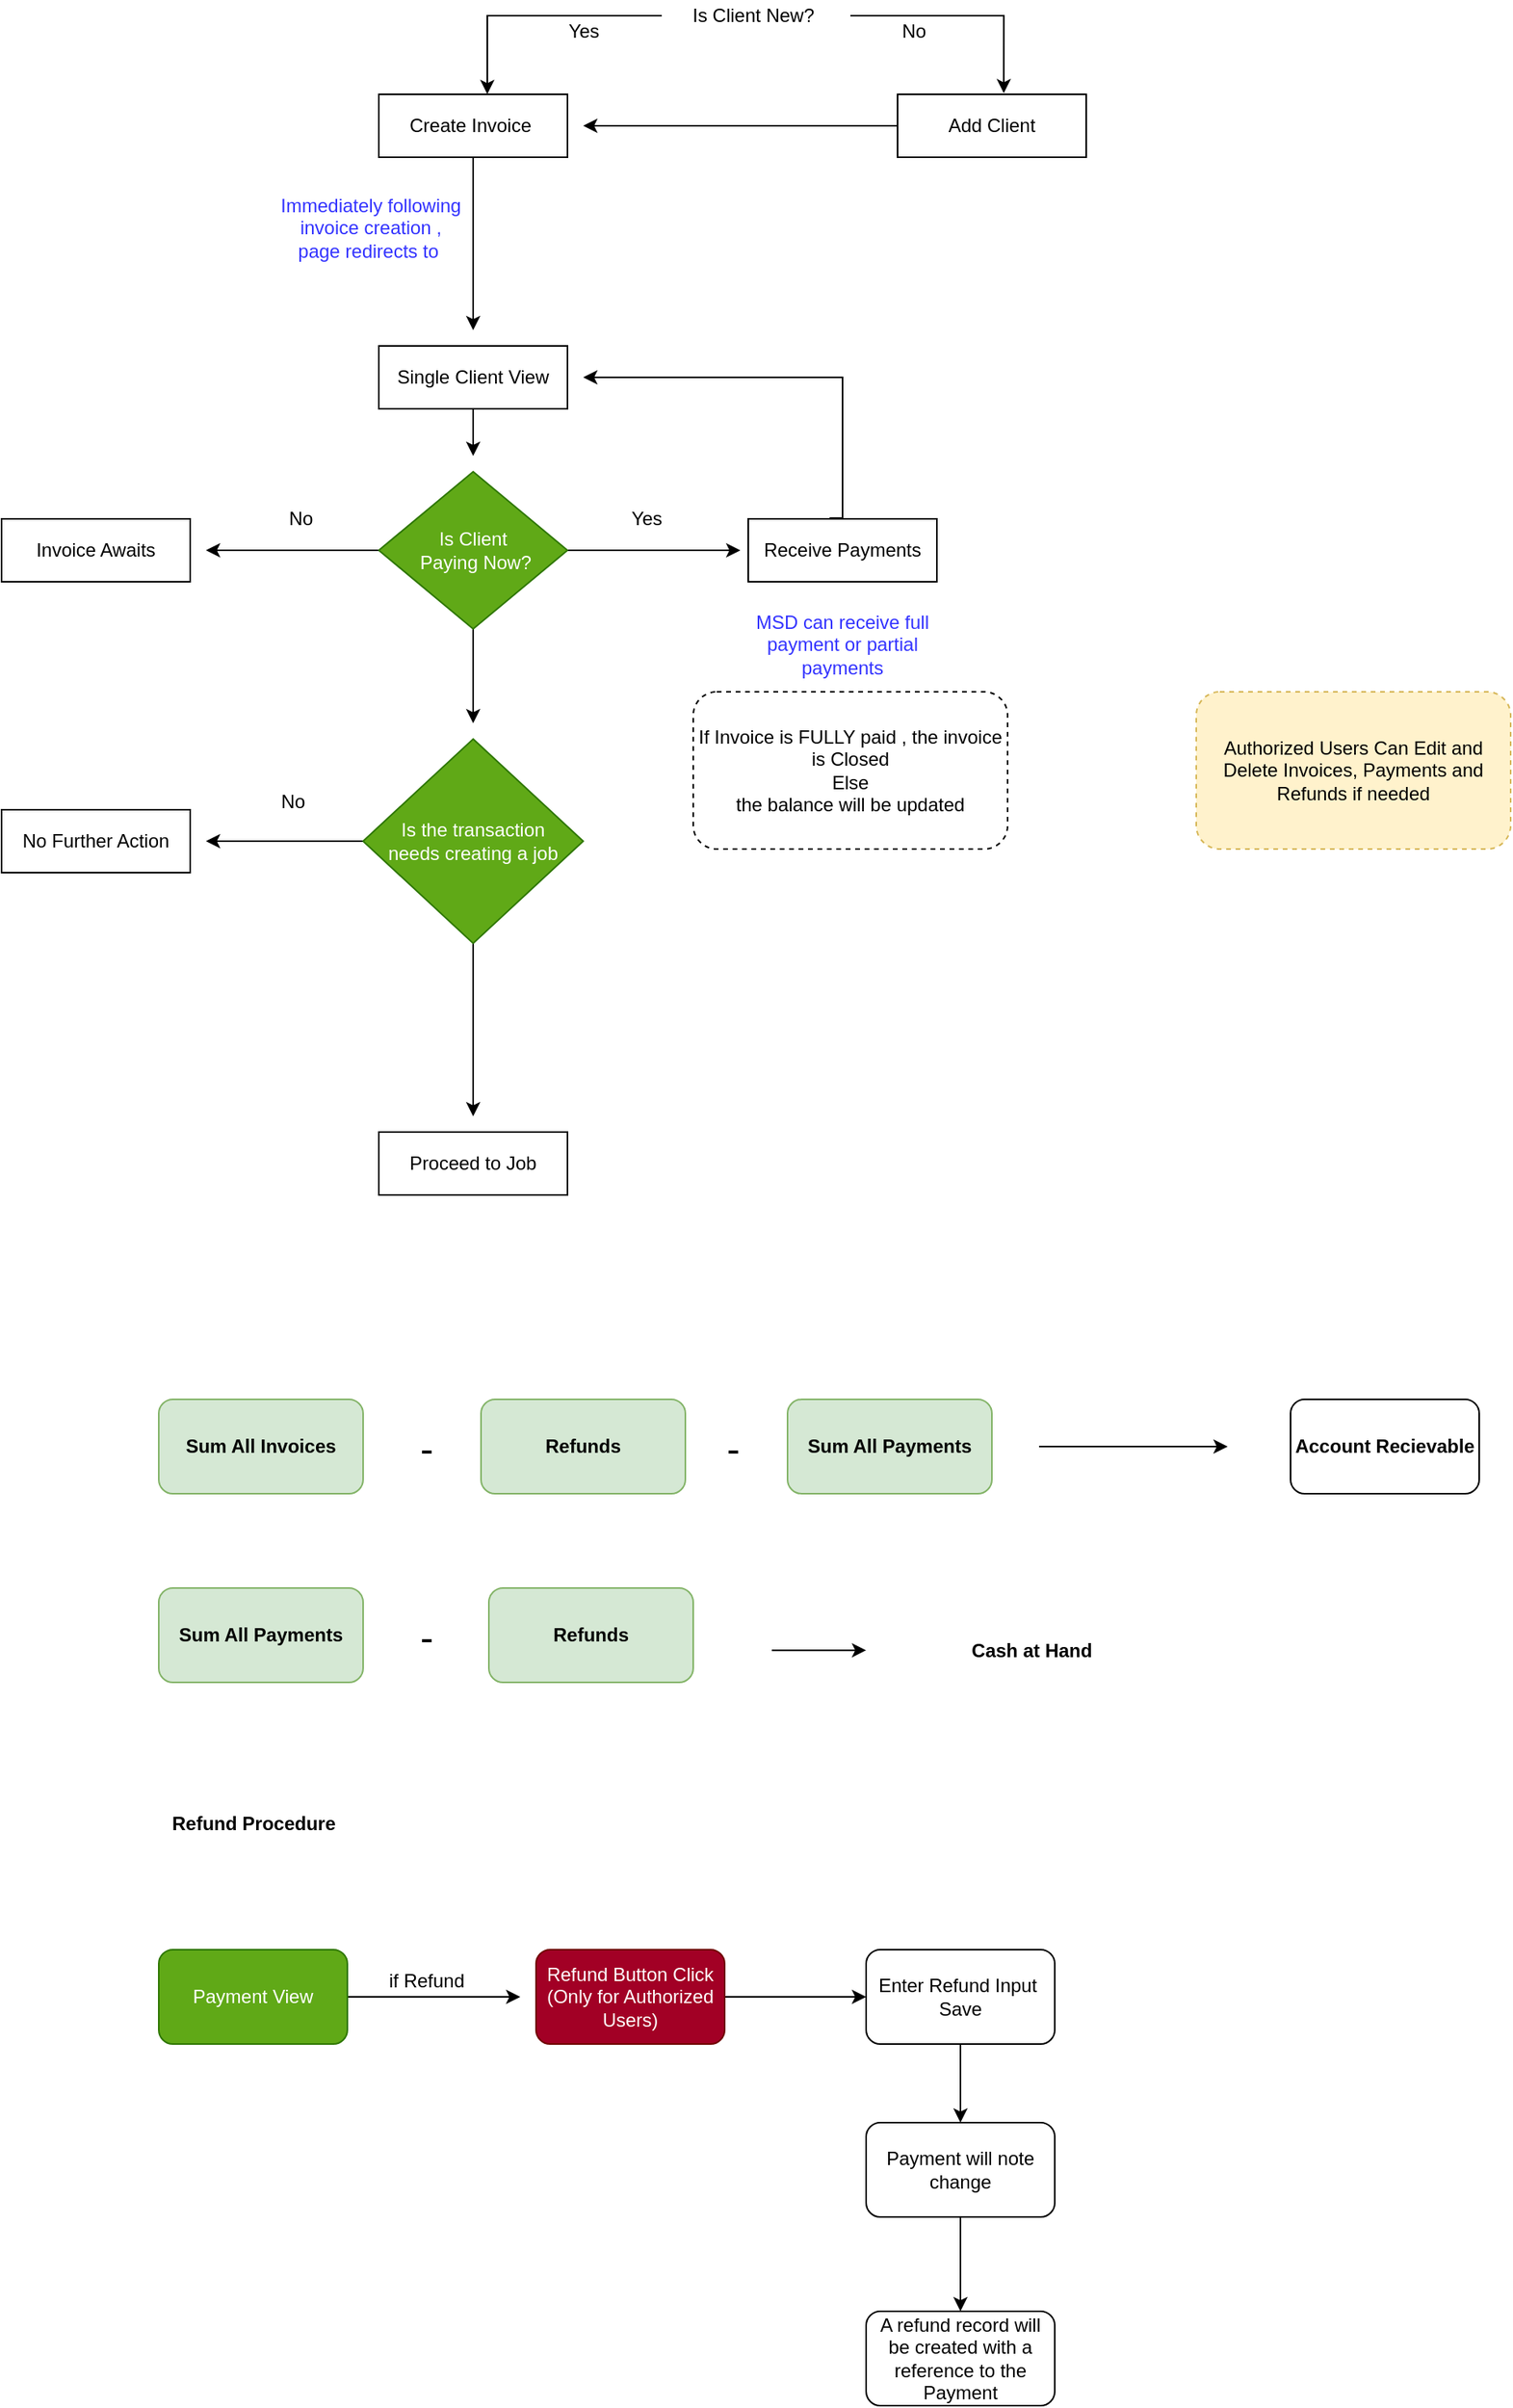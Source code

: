 <mxfile version="14.1.9" type="github">
  <diagram id="iuDBkxJldAP0yxHqMFkC" name="Page-1">
    <mxGraphModel dx="1422" dy="882" grid="1" gridSize="10" guides="1" tooltips="1" connect="1" arrows="1" fold="1" page="1" pageScale="1" pageWidth="1200" pageHeight="1920" math="0" shadow="0">
      <root>
        <mxCell id="0" />
        <mxCell id="1" parent="0" />
        <mxCell id="IjceQ6KHiSei1QxjyMQv-6" style="edgeStyle=orthogonalEdgeStyle;rounded=0;orthogonalLoop=1;jettySize=auto;html=1;entryX=0.575;entryY=-0.004;entryDx=0;entryDy=0;entryPerimeter=0;" parent="1" source="IjceQ6KHiSei1QxjyMQv-4" target="IjceQ6KHiSei1QxjyMQv-5" edge="1">
          <mxGeometry relative="1" as="geometry" />
        </mxCell>
        <mxCell id="IjceQ6KHiSei1QxjyMQv-9" style="edgeStyle=orthogonalEdgeStyle;rounded=0;orthogonalLoop=1;jettySize=auto;html=1;entryX=0.563;entryY=-0.018;entryDx=0;entryDy=0;entryPerimeter=0;" parent="1" source="IjceQ6KHiSei1QxjyMQv-4" target="IjceQ6KHiSei1QxjyMQv-8" edge="1">
          <mxGeometry relative="1" as="geometry" />
        </mxCell>
        <mxCell id="IjceQ6KHiSei1QxjyMQv-4" value="Is Client New?&amp;nbsp;" style="text;html=1;strokeColor=none;fillColor=none;align=center;verticalAlign=middle;whiteSpace=wrap;rounded=0;" parent="1" vertex="1">
          <mxGeometry x="510" y="40" width="120" height="20" as="geometry" />
        </mxCell>
        <mxCell id="IjceQ6KHiSei1QxjyMQv-15" style="edgeStyle=orthogonalEdgeStyle;rounded=0;orthogonalLoop=1;jettySize=auto;html=1;" parent="1" source="IjceQ6KHiSei1QxjyMQv-5" edge="1">
          <mxGeometry relative="1" as="geometry">
            <mxPoint x="390" y="250" as="targetPoint" />
          </mxGeometry>
        </mxCell>
        <mxCell id="IjceQ6KHiSei1QxjyMQv-5" value="Create Invoice&amp;nbsp;" style="whiteSpace=wrap;html=1;" parent="1" vertex="1">
          <mxGeometry x="330" y="100" width="120" height="40" as="geometry" />
        </mxCell>
        <mxCell id="IjceQ6KHiSei1QxjyMQv-7" value="Yes" style="text;html=1;align=center;verticalAlign=middle;resizable=0;points=[];autosize=1;" parent="1" vertex="1">
          <mxGeometry x="440" y="50" width="40" height="20" as="geometry" />
        </mxCell>
        <mxCell id="IjceQ6KHiSei1QxjyMQv-11" style="edgeStyle=orthogonalEdgeStyle;rounded=0;orthogonalLoop=1;jettySize=auto;html=1;" parent="1" source="IjceQ6KHiSei1QxjyMQv-8" edge="1">
          <mxGeometry relative="1" as="geometry">
            <mxPoint x="460" y="120" as="targetPoint" />
          </mxGeometry>
        </mxCell>
        <mxCell id="IjceQ6KHiSei1QxjyMQv-8" value="Add Client" style="whiteSpace=wrap;html=1;" parent="1" vertex="1">
          <mxGeometry x="660" y="100" width="120" height="40" as="geometry" />
        </mxCell>
        <mxCell id="IjceQ6KHiSei1QxjyMQv-10" value="No" style="text;html=1;align=center;verticalAlign=middle;resizable=0;points=[];autosize=1;" parent="1" vertex="1">
          <mxGeometry x="655" y="50" width="30" height="20" as="geometry" />
        </mxCell>
        <mxCell id="IjceQ6KHiSei1QxjyMQv-21" style="edgeStyle=orthogonalEdgeStyle;rounded=0;orthogonalLoop=1;jettySize=auto;html=1;fontColor=#000000;" parent="1" source="IjceQ6KHiSei1QxjyMQv-14" edge="1">
          <mxGeometry relative="1" as="geometry">
            <mxPoint x="390" y="330" as="targetPoint" />
          </mxGeometry>
        </mxCell>
        <mxCell id="IjceQ6KHiSei1QxjyMQv-14" value="Single Client View" style="whiteSpace=wrap;html=1;" parent="1" vertex="1">
          <mxGeometry x="330" y="260" width="120" height="40" as="geometry" />
        </mxCell>
        <mxCell id="IjceQ6KHiSei1QxjyMQv-16" value="Immediately following invoice creation , page redirects to&amp;nbsp;" style="text;html=1;align=center;verticalAlign=middle;whiteSpace=wrap;rounded=0;fontColor=#3333FF;" parent="1" vertex="1">
          <mxGeometry x="265" y="160" width="120" height="50" as="geometry" />
        </mxCell>
        <mxCell id="IjceQ6KHiSei1QxjyMQv-22" style="edgeStyle=orthogonalEdgeStyle;rounded=0;orthogonalLoop=1;jettySize=auto;html=1;fontColor=#000000;" parent="1" source="IjceQ6KHiSei1QxjyMQv-20" edge="1">
          <mxGeometry relative="1" as="geometry">
            <mxPoint x="220" y="390" as="targetPoint" />
          </mxGeometry>
        </mxCell>
        <mxCell id="IjceQ6KHiSei1QxjyMQv-27" style="edgeStyle=orthogonalEdgeStyle;rounded=0;orthogonalLoop=1;jettySize=auto;html=1;fontColor=#000000;" parent="1" source="IjceQ6KHiSei1QxjyMQv-20" edge="1">
          <mxGeometry relative="1" as="geometry">
            <mxPoint x="560" y="390" as="targetPoint" />
          </mxGeometry>
        </mxCell>
        <mxCell id="IjceQ6KHiSei1QxjyMQv-35" style="edgeStyle=orthogonalEdgeStyle;rounded=0;orthogonalLoop=1;jettySize=auto;html=1;fontColor=#000000;" parent="1" source="IjceQ6KHiSei1QxjyMQv-20" edge="1">
          <mxGeometry relative="1" as="geometry">
            <mxPoint x="390" y="500" as="targetPoint" />
          </mxGeometry>
        </mxCell>
        <mxCell id="IjceQ6KHiSei1QxjyMQv-20" value="Is Client&lt;br&gt;&amp;nbsp;Paying Now?" style="rhombus;whiteSpace=wrap;html=1;labelBackgroundColor=none;fontColor=#ffffff;fillColor=#60a917;strokeColor=#2D7600;" parent="1" vertex="1">
          <mxGeometry x="330" y="340" width="120" height="100" as="geometry" />
        </mxCell>
        <mxCell id="IjceQ6KHiSei1QxjyMQv-24" value="No" style="text;html=1;align=center;verticalAlign=middle;resizable=0;points=[];autosize=1;fontColor=#000000;" parent="1" vertex="1">
          <mxGeometry x="265" y="360" width="30" height="20" as="geometry" />
        </mxCell>
        <mxCell id="IjceQ6KHiSei1QxjyMQv-25" value="Invoice Awaits&lt;br&gt;" style="whiteSpace=wrap;html=1;labelBackgroundColor=none;fontColor=#000000;" parent="1" vertex="1">
          <mxGeometry x="90" y="370" width="120" height="40" as="geometry" />
        </mxCell>
        <mxCell id="IjceQ6KHiSei1QxjyMQv-32" style="edgeStyle=orthogonalEdgeStyle;rounded=0;orthogonalLoop=1;jettySize=auto;html=1;fontColor=#000000;exitX=0.431;exitY=-0.012;exitDx=0;exitDy=0;exitPerimeter=0;" parent="1" source="IjceQ6KHiSei1QxjyMQv-26" edge="1">
          <mxGeometry relative="1" as="geometry">
            <mxPoint x="460" y="280" as="targetPoint" />
            <Array as="points">
              <mxPoint x="625" y="370" />
              <mxPoint x="625" y="280" />
            </Array>
          </mxGeometry>
        </mxCell>
        <mxCell id="IjceQ6KHiSei1QxjyMQv-26" value="Receive Payments" style="whiteSpace=wrap;html=1;labelBackgroundColor=none;fontColor=#000000;" parent="1" vertex="1">
          <mxGeometry x="565" y="370" width="120" height="40" as="geometry" />
        </mxCell>
        <mxCell id="IjceQ6KHiSei1QxjyMQv-28" value="Yes" style="text;html=1;align=center;verticalAlign=middle;resizable=0;points=[];autosize=1;fontColor=#000000;" parent="1" vertex="1">
          <mxGeometry x="480" y="360" width="40" height="20" as="geometry" />
        </mxCell>
        <mxCell id="IjceQ6KHiSei1QxjyMQv-29" value="MSD can receive full payment or partial payments" style="text;html=1;align=center;verticalAlign=middle;whiteSpace=wrap;rounded=0;fontColor=#3333FF;" parent="1" vertex="1">
          <mxGeometry x="565" y="420" width="120" height="60" as="geometry" />
        </mxCell>
        <mxCell id="IjceQ6KHiSei1QxjyMQv-33" value="If Invoice is FULLY paid , the invoice is Closed&lt;br&gt;Else&lt;br&gt;the balance will be updated" style="rounded=1;whiteSpace=wrap;html=1;labelBackgroundColor=none;fontColor=#000000;dashed=1;" parent="1" vertex="1">
          <mxGeometry x="530" y="480" width="200" height="100" as="geometry" />
        </mxCell>
        <mxCell id="IjceQ6KHiSei1QxjyMQv-37" style="edgeStyle=orthogonalEdgeStyle;rounded=0;orthogonalLoop=1;jettySize=auto;html=1;fontColor=#000000;" parent="1" source="IjceQ6KHiSei1QxjyMQv-34" edge="1">
          <mxGeometry relative="1" as="geometry">
            <mxPoint x="220" y="575" as="targetPoint" />
          </mxGeometry>
        </mxCell>
        <mxCell id="IjceQ6KHiSei1QxjyMQv-40" style="edgeStyle=orthogonalEdgeStyle;rounded=0;orthogonalLoop=1;jettySize=auto;html=1;fontColor=#000000;" parent="1" source="IjceQ6KHiSei1QxjyMQv-34" edge="1">
          <mxGeometry relative="1" as="geometry">
            <mxPoint x="390" y="750" as="targetPoint" />
          </mxGeometry>
        </mxCell>
        <mxCell id="IjceQ6KHiSei1QxjyMQv-34" value="Is the transaction &lt;br&gt;needs creating a job" style="rhombus;whiteSpace=wrap;html=1;labelBackgroundColor=none;fontColor=#ffffff;fillColor=#60a917;strokeColor=#2D7600;" parent="1" vertex="1">
          <mxGeometry x="320" y="510" width="140" height="130" as="geometry" />
        </mxCell>
        <mxCell id="IjceQ6KHiSei1QxjyMQv-36" value="No Further Action" style="whiteSpace=wrap;html=1;labelBackgroundColor=none;fontColor=#000000;" parent="1" vertex="1">
          <mxGeometry x="90" y="555" width="120" height="40" as="geometry" />
        </mxCell>
        <mxCell id="IjceQ6KHiSei1QxjyMQv-38" value="No" style="text;html=1;align=center;verticalAlign=middle;resizable=0;points=[];autosize=1;fontColor=#000000;" parent="1" vertex="1">
          <mxGeometry x="260" y="540" width="30" height="20" as="geometry" />
        </mxCell>
        <mxCell id="IjceQ6KHiSei1QxjyMQv-39" value="Proceed to Job" style="whiteSpace=wrap;html=1;labelBackgroundColor=none;fontColor=#000000;" parent="1" vertex="1">
          <mxGeometry x="330" y="760" width="120" height="40" as="geometry" />
        </mxCell>
        <mxCell id="Uz0tbaiB9I_7Ti3Rufkm-1" value="&lt;b&gt;&lt;font style=&quot;font-size: 12px&quot;&gt;Sum All Invoices&lt;/font&gt;&lt;/b&gt;" style="rounded=1;whiteSpace=wrap;html=1;fillColor=#d5e8d4;strokeColor=#82b366;" parent="1" vertex="1">
          <mxGeometry x="190" y="930" width="130" height="60" as="geometry" />
        </mxCell>
        <mxCell id="Uz0tbaiB9I_7Ti3Rufkm-2" value="Account Recievable" style="rounded=1;whiteSpace=wrap;html=1;fontStyle=1" parent="1" vertex="1">
          <mxGeometry x="910" y="930" width="120" height="60" as="geometry" />
        </mxCell>
        <mxCell id="Uz0tbaiB9I_7Ti3Rufkm-4" value="&lt;font style=&quot;font-size: 25px&quot;&gt;-&lt;/font&gt;" style="text;html=1;align=center;verticalAlign=middle;resizable=0;points=[];autosize=1;" parent="1" vertex="1">
          <mxGeometry x="350" y="950" width="20" height="20" as="geometry" />
        </mxCell>
        <mxCell id="Uz0tbaiB9I_7Ti3Rufkm-6" style="edgeStyle=orthogonalEdgeStyle;rounded=0;orthogonalLoop=1;jettySize=auto;html=1;" parent="1" edge="1">
          <mxGeometry relative="1" as="geometry">
            <mxPoint x="870" y="960.0" as="targetPoint" />
            <mxPoint x="750" y="960.0" as="sourcePoint" />
          </mxGeometry>
        </mxCell>
        <mxCell id="Uz0tbaiB9I_7Ti3Rufkm-5" value="&lt;b&gt;&lt;font style=&quot;font-size: 12px&quot;&gt;Sum All Payments&lt;/font&gt;&lt;/b&gt;" style="rounded=1;whiteSpace=wrap;html=1;fillColor=#d5e8d4;strokeColor=#82b366;" parent="1" vertex="1">
          <mxGeometry x="590" y="930" width="130" height="60" as="geometry" />
        </mxCell>
        <mxCell id="Uz0tbaiB9I_7Ti3Rufkm-11" style="edgeStyle=orthogonalEdgeStyle;rounded=0;orthogonalLoop=1;jettySize=auto;html=1;" parent="1" edge="1">
          <mxGeometry relative="1" as="geometry">
            <mxPoint x="640" y="1089.58" as="targetPoint" />
            <mxPoint x="580" y="1089.58" as="sourcePoint" />
          </mxGeometry>
        </mxCell>
        <mxCell id="Uz0tbaiB9I_7Ti3Rufkm-7" value="&lt;b&gt;&lt;font style=&quot;font-size: 12px&quot;&gt;Sum All Payments&lt;/font&gt;&lt;/b&gt;" style="rounded=1;whiteSpace=wrap;html=1;fillColor=#d5e8d4;strokeColor=#82b366;" parent="1" vertex="1">
          <mxGeometry x="190" y="1050" width="130" height="60" as="geometry" />
        </mxCell>
        <mxCell id="Uz0tbaiB9I_7Ti3Rufkm-12" value="Cash at Hand" style="text;html=1;align=center;verticalAlign=middle;resizable=0;points=[];autosize=1;fontStyle=1" parent="1" vertex="1">
          <mxGeometry x="700" y="1080" width="90" height="20" as="geometry" />
        </mxCell>
        <mxCell id="Uz0tbaiB9I_7Ti3Rufkm-13" value="&lt;font style=&quot;font-size: 25px&quot;&gt;-&lt;/font&gt;" style="text;html=1;align=center;verticalAlign=middle;resizable=0;points=[];autosize=1;" parent="1" vertex="1">
          <mxGeometry x="350" y="1070" width="20" height="20" as="geometry" />
        </mxCell>
        <mxCell id="Uz0tbaiB9I_7Ti3Rufkm-14" value="&lt;b&gt;Refunds&lt;/b&gt;" style="rounded=1;whiteSpace=wrap;html=1;fillColor=#d5e8d4;strokeColor=#82b366;" parent="1" vertex="1">
          <mxGeometry x="400" y="1050" width="130" height="60" as="geometry" />
        </mxCell>
        <mxCell id="Uz0tbaiB9I_7Ti3Rufkm-17" style="edgeStyle=orthogonalEdgeStyle;rounded=0;orthogonalLoop=1;jettySize=auto;html=1;" parent="1" source="Uz0tbaiB9I_7Ti3Rufkm-15" edge="1">
          <mxGeometry relative="1" as="geometry">
            <mxPoint x="420" y="1310" as="targetPoint" />
          </mxGeometry>
        </mxCell>
        <mxCell id="Uz0tbaiB9I_7Ti3Rufkm-15" value="Payment View" style="rounded=1;whiteSpace=wrap;html=1;fillColor=#60a917;strokeColor=#2D7600;fontColor=#ffffff;" parent="1" vertex="1">
          <mxGeometry x="190" y="1280" width="120" height="60" as="geometry" />
        </mxCell>
        <mxCell id="Uz0tbaiB9I_7Ti3Rufkm-16" value="&lt;b&gt;Refund Procedure&lt;/b&gt;" style="text;html=1;align=center;verticalAlign=middle;resizable=0;points=[];autosize=1;" parent="1" vertex="1">
          <mxGeometry x="190" y="1190" width="120" height="20" as="geometry" />
        </mxCell>
        <mxCell id="Uz0tbaiB9I_7Ti3Rufkm-18" value="if Refund" style="text;html=1;align=center;verticalAlign=middle;resizable=0;points=[];autosize=1;" parent="1" vertex="1">
          <mxGeometry x="330" y="1290" width="60" height="20" as="geometry" />
        </mxCell>
        <mxCell id="Uz0tbaiB9I_7Ti3Rufkm-21" style="edgeStyle=orthogonalEdgeStyle;rounded=0;orthogonalLoop=1;jettySize=auto;html=1;entryX=0;entryY=0.5;entryDx=0;entryDy=0;" parent="1" source="Uz0tbaiB9I_7Ti3Rufkm-19" target="Uz0tbaiB9I_7Ti3Rufkm-20" edge="1">
          <mxGeometry relative="1" as="geometry" />
        </mxCell>
        <mxCell id="Uz0tbaiB9I_7Ti3Rufkm-19" value="Refund Button Click&lt;br&gt;(Only for Authorized Users)" style="rounded=1;whiteSpace=wrap;html=1;fillColor=#a20025;strokeColor=#6F0000;fontColor=#ffffff;" parent="1" vertex="1">
          <mxGeometry x="430" y="1280" width="120" height="60" as="geometry" />
        </mxCell>
        <mxCell id="Uz0tbaiB9I_7Ti3Rufkm-23" style="edgeStyle=orthogonalEdgeStyle;rounded=0;orthogonalLoop=1;jettySize=auto;html=1;entryX=0.5;entryY=0;entryDx=0;entryDy=0;" parent="1" source="Uz0tbaiB9I_7Ti3Rufkm-20" target="Uz0tbaiB9I_7Ti3Rufkm-22" edge="1">
          <mxGeometry relative="1" as="geometry" />
        </mxCell>
        <mxCell id="Uz0tbaiB9I_7Ti3Rufkm-20" value="Enter Refund Input&amp;nbsp;&lt;br&gt;Save" style="rounded=1;whiteSpace=wrap;html=1;" parent="1" vertex="1">
          <mxGeometry x="640" y="1280" width="120" height="60" as="geometry" />
        </mxCell>
        <mxCell id="Uz0tbaiB9I_7Ti3Rufkm-25" style="edgeStyle=orthogonalEdgeStyle;rounded=0;orthogonalLoop=1;jettySize=auto;html=1;entryX=0.5;entryY=0;entryDx=0;entryDy=0;" parent="1" source="Uz0tbaiB9I_7Ti3Rufkm-22" target="Uz0tbaiB9I_7Ti3Rufkm-24" edge="1">
          <mxGeometry relative="1" as="geometry" />
        </mxCell>
        <mxCell id="Uz0tbaiB9I_7Ti3Rufkm-22" value="Payment will note change" style="rounded=1;whiteSpace=wrap;html=1;" parent="1" vertex="1">
          <mxGeometry x="640" y="1390" width="120" height="60" as="geometry" />
        </mxCell>
        <mxCell id="Uz0tbaiB9I_7Ti3Rufkm-24" value="A refund record will be created with a reference to the Payment" style="rounded=1;whiteSpace=wrap;html=1;" parent="1" vertex="1">
          <mxGeometry x="640" y="1510" width="120" height="60" as="geometry" />
        </mxCell>
        <mxCell id="Uz0tbaiB9I_7Ti3Rufkm-26" value="Authorized Users Can Edit and Delete Invoices, Payments and Refunds if needed" style="rounded=1;whiteSpace=wrap;html=1;labelBackgroundColor=none;dashed=1;fillColor=#fff2cc;strokeColor=#d6b656;" parent="1" vertex="1">
          <mxGeometry x="850" y="480" width="200" height="100" as="geometry" />
        </mxCell>
        <mxCell id="9gB7cVAnnxsUstEYRwlc-1" value="&lt;b&gt;Refunds&lt;/b&gt;" style="rounded=1;whiteSpace=wrap;html=1;fillColor=#d5e8d4;strokeColor=#82b366;" vertex="1" parent="1">
          <mxGeometry x="395" y="930" width="130" height="60" as="geometry" />
        </mxCell>
        <mxCell id="9gB7cVAnnxsUstEYRwlc-2" value="&lt;font style=&quot;font-size: 25px&quot;&gt;-&lt;/font&gt;" style="text;html=1;align=center;verticalAlign=middle;resizable=0;points=[];autosize=1;" vertex="1" parent="1">
          <mxGeometry x="545" y="950" width="20" height="20" as="geometry" />
        </mxCell>
      </root>
    </mxGraphModel>
  </diagram>
</mxfile>
